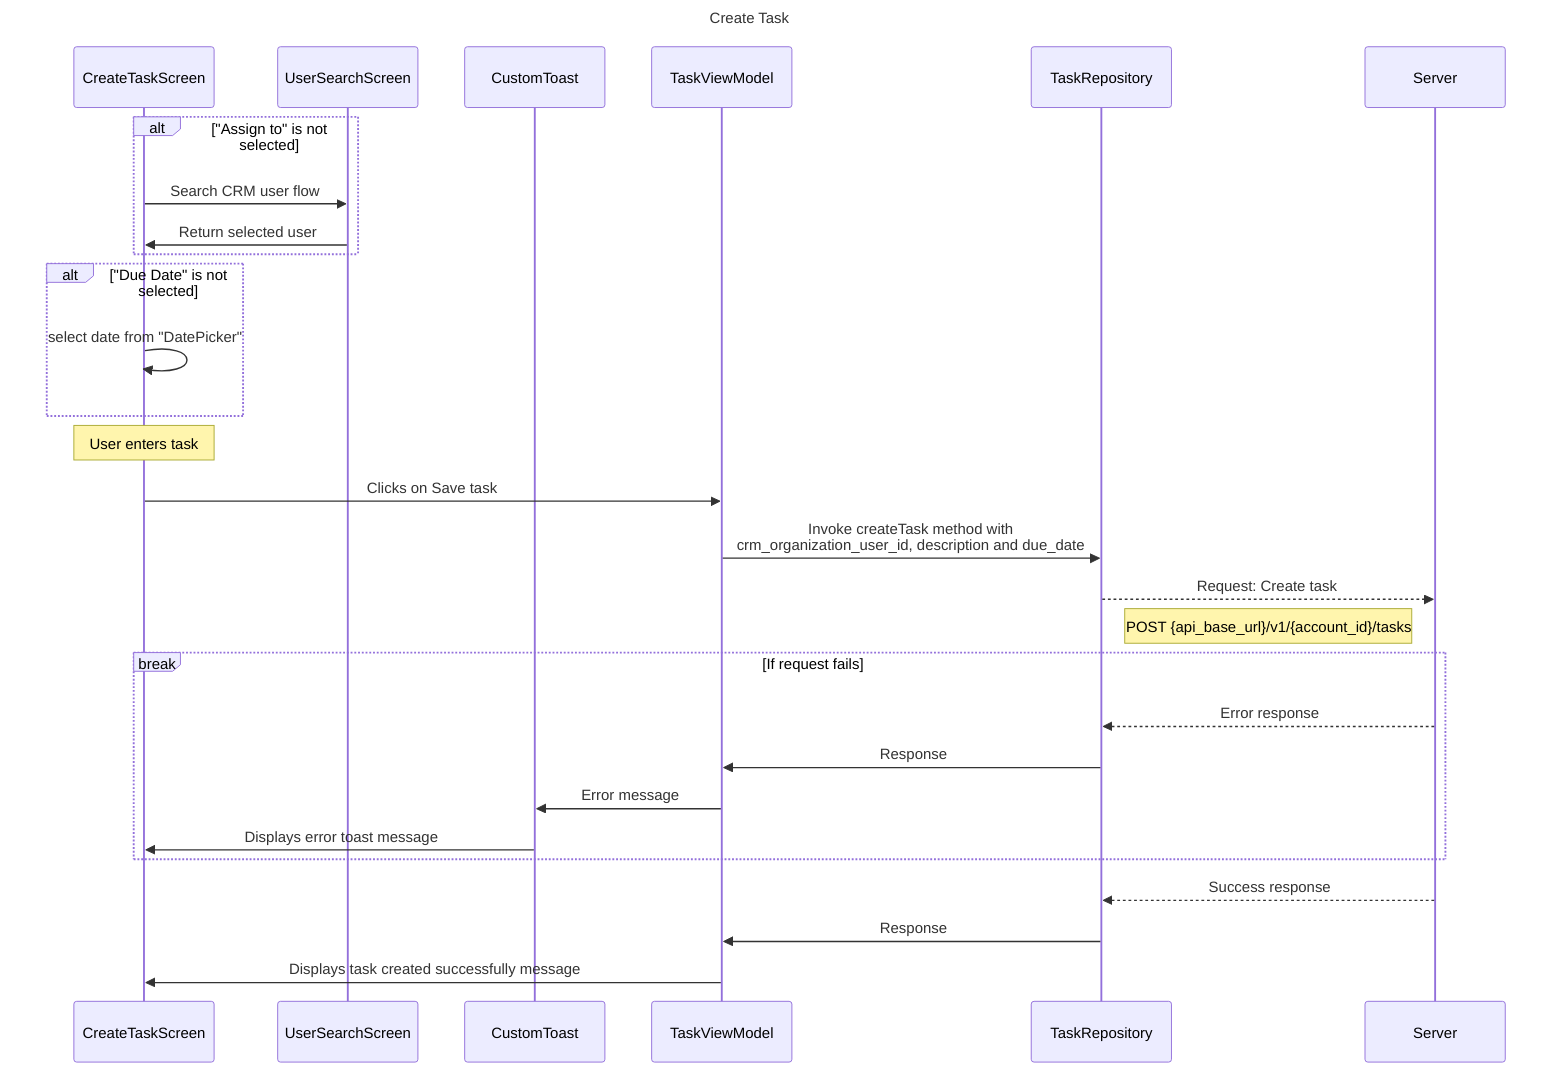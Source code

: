 sequenceDiagram
    title Create Task

    participant CTS as CreateTaskScreen
    participant USS as UserSearchScreen
    participant CT as CustomToast
    participant TVM as TaskViewModel
    participant TR as TaskRepository
    participant S as Server

    alt  "Assign to" is not selected
        CTS->>USS: Search CRM user flow
        USS->>CTS: Return selected user
    end

    alt  "Due Date" is not selected
        CTS->>CTS: select date from "DatePicker"
    end

    note over CTS: User enters task

    CTS->>TVM : Clicks on Save task
    TVM->>TR: Invoke createTask method with<br>crm_organization_user_id, description and due_date
    TR-->>S: Request: Create task
    note right of TR: POST {api_base_url}/v1/{account_id}/tasks

    break If request fails
        S-->>TR: Error response
        TR->>TVM: Response
        TVM->>CT: Error message
        CT->>CTS: Displays error toast message
    end
    
    S-->>TR: Success response
    TR->>TVM: Response
    TVM->>CTS: Displays task created successfully message